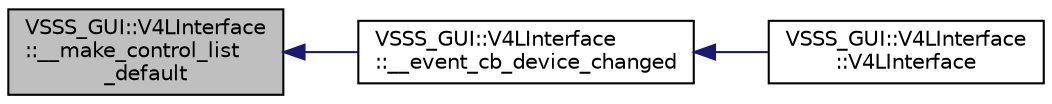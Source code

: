 digraph "VSSS_GUI::V4LInterface::__make_control_list_default"
{
 // INTERACTIVE_SVG=YES
  edge [fontname="Helvetica",fontsize="10",labelfontname="Helvetica",labelfontsize="10"];
  node [fontname="Helvetica",fontsize="10",shape=record];
  rankdir="LR";
  Node520 [label="VSSS_GUI::V4LInterface\l::__make_control_list\l_default",height=0.2,width=0.4,color="black", fillcolor="grey75", style="filled", fontcolor="black"];
  Node520 -> Node521 [dir="back",color="midnightblue",fontsize="10",style="solid",fontname="Helvetica"];
  Node521 [label="VSSS_GUI::V4LInterface\l::__event_cb_device_changed",height=0.2,width=0.4,color="black", fillcolor="white", style="filled",URL="$class_v_s_s_s___g_u_i_1_1_v4_l_interface.html#af38c88f726a7ff9fab089ab9ed20c03c",tooltip="Event triggered when a new device is selected in Device combobox. "];
  Node521 -> Node522 [dir="back",color="midnightblue",fontsize="10",style="solid",fontname="Helvetica"];
  Node522 [label="VSSS_GUI::V4LInterface\l::V4LInterface",height=0.2,width=0.4,color="black", fillcolor="white", style="filled",URL="$class_v_s_s_s___g_u_i_1_1_v4_l_interface.html#a8fafd828eacc6d5480649fa9fddc7ee4",tooltip="Constructor of a V4LInterface object. "];
}
